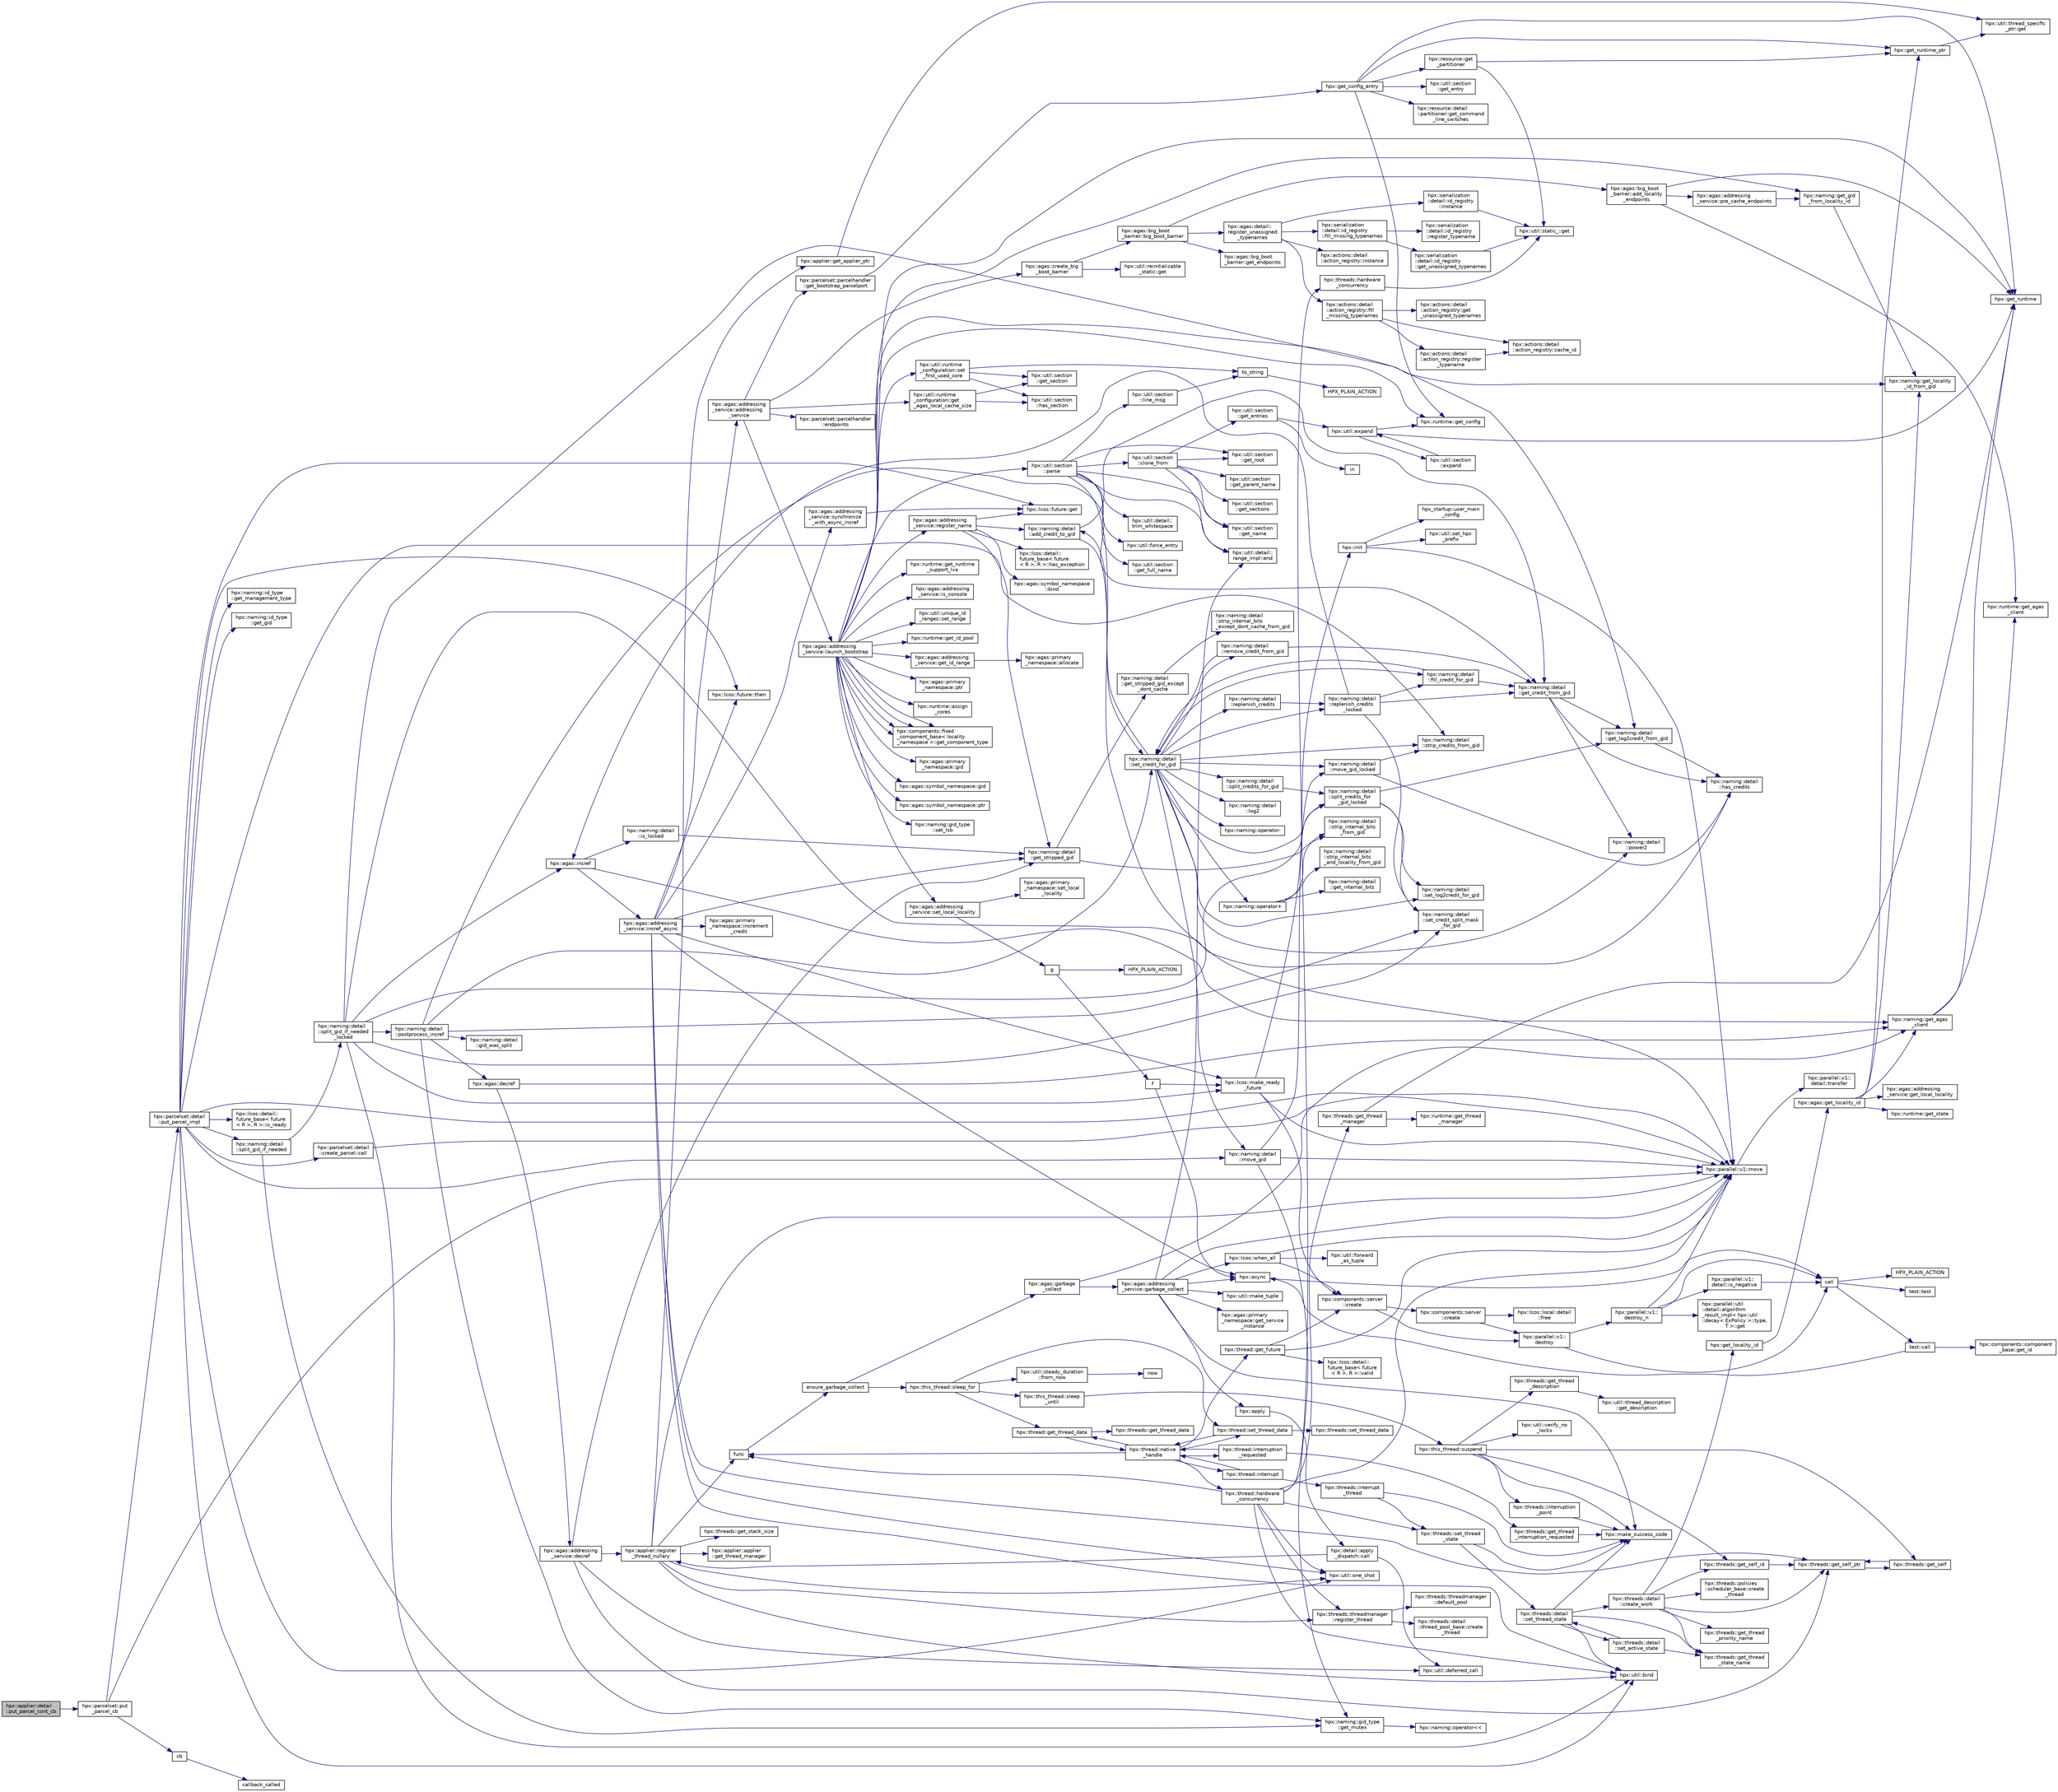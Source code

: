 digraph "hpx::applier::detail::put_parcel_cont_cb"
{
  edge [fontname="Helvetica",fontsize="10",labelfontname="Helvetica",labelfontsize="10"];
  node [fontname="Helvetica",fontsize="10",shape=record];
  rankdir="LR";
  Node1139 [label="hpx::applier::detail\l::put_parcel_cont_cb",height=0.2,width=0.4,color="black", fillcolor="grey75", style="filled", fontcolor="black"];
  Node1139 -> Node1140 [color="midnightblue",fontsize="10",style="solid",fontname="Helvetica"];
  Node1140 [label="hpx::parcelset::put\l_parcel_cb",height=0.2,width=0.4,color="black", fillcolor="white", style="filled",URL="$d4/d41/namespacehpx_1_1parcelset.html#a44a60f48094a44cbb7f52b7807dc56ff"];
  Node1140 -> Node1141 [color="midnightblue",fontsize="10",style="solid",fontname="Helvetica"];
  Node1141 [label="hpx::parcelset::detail\l::put_parcel_impl",height=0.2,width=0.4,color="black", fillcolor="white", style="filled",URL="$dc/d4e/namespacehpx_1_1parcelset_1_1detail.html#a0dfe29365976960c7f5db6388e8ce603"];
  Node1141 -> Node1142 [color="midnightblue",fontsize="10",style="solid",fontname="Helvetica"];
  Node1142 [label="hpx::naming::id_type\l::get_management_type",height=0.2,width=0.4,color="black", fillcolor="white", style="filled",URL="$db/dee/structhpx_1_1naming_1_1id__type.html#a84fabf15e9dc17e27f7e58c8a4d05cff"];
  Node1141 -> Node1143 [color="midnightblue",fontsize="10",style="solid",fontname="Helvetica"];
  Node1143 [label="hpx::naming::id_type\l::get_gid",height=0.2,width=0.4,color="black", fillcolor="white", style="filled",URL="$db/dee/structhpx_1_1naming_1_1id__type.html#a0375af42ca6b0ff79e627d91bfae571b"];
  Node1141 -> Node1144 [color="midnightblue",fontsize="10",style="solid",fontname="Helvetica"];
  Node1144 [label="hpx::naming::detail\l::strip_credits_from_gid",height=0.2,width=0.4,color="black", fillcolor="white", style="filled",URL="$d5/d18/namespacehpx_1_1naming_1_1detail.html#a422b12b60e5f7844b224dd68cf8cae8e"];
  Node1141 -> Node1145 [color="midnightblue",fontsize="10",style="solid",fontname="Helvetica"];
  Node1145 [label="hpx::parcelset::detail\l::create_parcel::call",height=0.2,width=0.4,color="black", fillcolor="white", style="filled",URL="$d1/d78/structhpx_1_1parcelset_1_1detail_1_1create__parcel.html#a62b65942f923f68ecf7217b8d48c1157"];
  Node1145 -> Node1146 [color="midnightblue",fontsize="10",style="solid",fontname="Helvetica"];
  Node1146 [label="hpx::parallel::v1::move",height=0.2,width=0.4,color="black", fillcolor="white", style="filled",URL="$db/db9/namespacehpx_1_1parallel_1_1v1.html#aa7c4ede081ce786c9d1eb1adff495cfc"];
  Node1146 -> Node1147 [color="midnightblue",fontsize="10",style="solid",fontname="Helvetica"];
  Node1147 [label="hpx::parallel::v1::\ldetail::transfer",height=0.2,width=0.4,color="black", fillcolor="white", style="filled",URL="$d2/ddd/namespacehpx_1_1parallel_1_1v1_1_1detail.html#ab1b56a05e1885ca7cc7ffa1804dd2f3c"];
  Node1141 -> Node1146 [color="midnightblue",fontsize="10",style="solid",fontname="Helvetica"];
  Node1141 -> Node1148 [color="midnightblue",fontsize="10",style="solid",fontname="Helvetica"];
  Node1148 [label="hpx::naming::detail\l::move_gid",height=0.2,width=0.4,color="black", fillcolor="white", style="filled",URL="$d5/d18/namespacehpx_1_1naming_1_1detail.html#aade6b5eb4f9361377b0a427cd8bffdca"];
  Node1148 -> Node1149 [color="midnightblue",fontsize="10",style="solid",fontname="Helvetica"];
  Node1149 [label="hpx::naming::gid_type\l::get_mutex",height=0.2,width=0.4,color="black", fillcolor="white", style="filled",URL="$d3/d67/structhpx_1_1naming_1_1gid__type.html#a25f1f7d247b4ec6e77e577400bbbc18f"];
  Node1149 -> Node1150 [color="midnightblue",fontsize="10",style="solid",fontname="Helvetica"];
  Node1150 [label="hpx::naming::operator\<\<",height=0.2,width=0.4,color="black", fillcolor="white", style="filled",URL="$d4/dc9/namespacehpx_1_1naming.html#ad9103d927583be9fcc218e045ad2a6e6"];
  Node1148 -> Node1151 [color="midnightblue",fontsize="10",style="solid",fontname="Helvetica"];
  Node1151 [label="hpx::naming::detail\l::move_gid_locked",height=0.2,width=0.4,color="black", fillcolor="white", style="filled",URL="$d5/d18/namespacehpx_1_1naming_1_1detail.html#ade50f3a7ea7970594a107017d9781f45"];
  Node1151 -> Node1152 [color="midnightblue",fontsize="10",style="solid",fontname="Helvetica"];
  Node1152 [label="hpx::naming::detail\l::has_credits",height=0.2,width=0.4,color="black", fillcolor="white", style="filled",URL="$d5/d18/namespacehpx_1_1naming_1_1detail.html#afb823cf706d95f298c25af22fe39653b"];
  Node1151 -> Node1144 [color="midnightblue",fontsize="10",style="solid",fontname="Helvetica"];
  Node1148 -> Node1146 [color="midnightblue",fontsize="10",style="solid",fontname="Helvetica"];
  Node1141 -> Node1153 [color="midnightblue",fontsize="10",style="solid",fontname="Helvetica"];
  Node1153 [label="hpx::naming::detail\l::split_gid_if_needed",height=0.2,width=0.4,color="black", fillcolor="white", style="filled",URL="$d5/d18/namespacehpx_1_1naming_1_1detail.html#a106949fcb9087fb6bdca67d048d6568f"];
  Node1153 -> Node1149 [color="midnightblue",fontsize="10",style="solid",fontname="Helvetica"];
  Node1153 -> Node1154 [color="midnightblue",fontsize="10",style="solid",fontname="Helvetica"];
  Node1154 [label="hpx::naming::detail\l::split_gid_if_needed\l_locked",height=0.2,width=0.4,color="black", fillcolor="white", style="filled",URL="$d5/d18/namespacehpx_1_1naming_1_1detail.html#a8a41d874bb719f702a76d483293d9d56"];
  Node1154 -> Node1152 [color="midnightblue",fontsize="10",style="solid",fontname="Helvetica"];
  Node1154 -> Node1155 [color="midnightblue",fontsize="10",style="solid",fontname="Helvetica"];
  Node1155 [label="hpx::naming::detail\l::get_log2credit_from_gid",height=0.2,width=0.4,color="black", fillcolor="white", style="filled",URL="$d5/d18/namespacehpx_1_1naming_1_1detail.html#a65b5a75f9576e0c15d372d20f0ed37d0"];
  Node1155 -> Node1152 [color="midnightblue",fontsize="10",style="solid",fontname="Helvetica"];
  Node1154 -> Node1156 [color="midnightblue",fontsize="10",style="solid",fontname="Helvetica"];
  Node1156 [label="hpx::naming::detail\l::set_credit_split_mask\l_for_gid",height=0.2,width=0.4,color="black", fillcolor="white", style="filled",URL="$d5/d18/namespacehpx_1_1naming_1_1detail.html#a514fb4fd603d267bd438c27ea2fb1e7d"];
  Node1154 -> Node1157 [color="midnightblue",fontsize="10",style="solid",fontname="Helvetica"];
  Node1157 [label="hpx::agas::incref",height=0.2,width=0.4,color="black", fillcolor="white", style="filled",URL="$dc/d54/namespacehpx_1_1agas.html#aad81d2ea721c1a5692e243ef07bf164f"];
  Node1157 -> Node1158 [color="midnightblue",fontsize="10",style="solid",fontname="Helvetica"];
  Node1158 [label="hpx::naming::detail\l::is_locked",height=0.2,width=0.4,color="black", fillcolor="white", style="filled",URL="$d5/d18/namespacehpx_1_1naming_1_1detail.html#a721ab5a11bd11a37b0c905ea3fe0a6d7"];
  Node1158 -> Node1159 [color="midnightblue",fontsize="10",style="solid",fontname="Helvetica"];
  Node1159 [label="hpx::naming::detail\l::get_stripped_gid",height=0.2,width=0.4,color="black", fillcolor="white", style="filled",URL="$d5/d18/namespacehpx_1_1naming_1_1detail.html#ad3a849cb7ebd5dccf9aefadccc21dd89"];
  Node1159 -> Node1160 [color="midnightblue",fontsize="10",style="solid",fontname="Helvetica"];
  Node1160 [label="hpx::naming::detail\l::strip_internal_bits\l_from_gid",height=0.2,width=0.4,color="black", fillcolor="white", style="filled",URL="$d5/d18/namespacehpx_1_1naming_1_1detail.html#a95cca4d4bc82a9da3e804b225b03dfaf"];
  Node1159 -> Node1161 [color="midnightblue",fontsize="10",style="solid",fontname="Helvetica"];
  Node1161 [label="hpx::naming::detail\l::get_stripped_gid_except\l_dont_cache",height=0.2,width=0.4,color="black", fillcolor="white", style="filled",URL="$d5/d18/namespacehpx_1_1naming_1_1detail.html#a1ab848588112d0f7fac377a15692c9cc"];
  Node1161 -> Node1162 [color="midnightblue",fontsize="10",style="solid",fontname="Helvetica"];
  Node1162 [label="hpx::naming::detail\l::strip_internal_bits\l_except_dont_cache_from_gid",height=0.2,width=0.4,color="black", fillcolor="white", style="filled",URL="$d5/d18/namespacehpx_1_1naming_1_1detail.html#aabeb51a92376c6bfb9cf31bf9ff0c4cc"];
  Node1157 -> Node1163 [color="midnightblue",fontsize="10",style="solid",fontname="Helvetica"];
  Node1163 [label="hpx::naming::get_agas\l_client",height=0.2,width=0.4,color="black", fillcolor="white", style="filled",URL="$d4/dc9/namespacehpx_1_1naming.html#a0408fffd5d34b620712a801b0ae3b032"];
  Node1163 -> Node1164 [color="midnightblue",fontsize="10",style="solid",fontname="Helvetica"];
  Node1164 [label="hpx::get_runtime",height=0.2,width=0.4,color="black", fillcolor="white", style="filled",URL="$d8/d83/namespacehpx.html#aef902cc6c7dd3b9fbadf34d1e850a070"];
  Node1163 -> Node1165 [color="midnightblue",fontsize="10",style="solid",fontname="Helvetica"];
  Node1165 [label="hpx::runtime::get_agas\l_client",height=0.2,width=0.4,color="black", fillcolor="white", style="filled",URL="$d0/d7b/classhpx_1_1runtime.html#aeb5dddd30d6b9861669af8ad44d1a96a"];
  Node1157 -> Node1166 [color="midnightblue",fontsize="10",style="solid",fontname="Helvetica"];
  Node1166 [label="hpx::agas::addressing\l_service::incref_async",height=0.2,width=0.4,color="black", fillcolor="white", style="filled",URL="$db/d58/structhpx_1_1agas_1_1addressing__service.html#adae9df2634cf648f129f203c3678c1c1",tooltip="Increment the global reference count for the given id. "];
  Node1166 -> Node1159 [color="midnightblue",fontsize="10",style="solid",fontname="Helvetica"];
  Node1166 -> Node1167 [color="midnightblue",fontsize="10",style="solid",fontname="Helvetica"];
  Node1167 [label="hpx::threads::get_self_ptr",height=0.2,width=0.4,color="black", fillcolor="white", style="filled",URL="$d7/d28/namespacehpx_1_1threads.html#a22877ae347ad884cde3a51397dad6c53"];
  Node1167 -> Node1168 [color="midnightblue",fontsize="10",style="solid",fontname="Helvetica"];
  Node1168 [label="hpx::threads::get_self",height=0.2,width=0.4,color="black", fillcolor="white", style="filled",URL="$d7/d28/namespacehpx_1_1threads.html#a07daf4d6d29233f20d66d41ab7b5b8e8"];
  Node1168 -> Node1167 [color="midnightblue",fontsize="10",style="solid",fontname="Helvetica"];
  Node1166 -> Node1169 [color="midnightblue",fontsize="10",style="solid",fontname="Helvetica"];
  Node1169 [label="hpx::agas::addressing\l_service::addressing\l_service",height=0.2,width=0.4,color="black", fillcolor="white", style="filled",URL="$db/d58/structhpx_1_1agas_1_1addressing__service.html#a4cd885b12c530009f44f7372c197d54f"];
  Node1169 -> Node1170 [color="midnightblue",fontsize="10",style="solid",fontname="Helvetica"];
  Node1170 [label="hpx::util::runtime\l_configuration::get\l_agas_local_cache_size",height=0.2,width=0.4,color="black", fillcolor="white", style="filled",URL="$d8/d70/classhpx_1_1util_1_1runtime__configuration.html#a5fc409d10bc5e063fde7992fb2d8eefe"];
  Node1170 -> Node1171 [color="midnightblue",fontsize="10",style="solid",fontname="Helvetica"];
  Node1171 [label="hpx::util::section\l::has_section",height=0.2,width=0.4,color="black", fillcolor="white", style="filled",URL="$dd/de4/classhpx_1_1util_1_1section.html#a2ef0091925e5c2e3fda235bff644cdb4"];
  Node1170 -> Node1172 [color="midnightblue",fontsize="10",style="solid",fontname="Helvetica"];
  Node1172 [label="hpx::util::section\l::get_section",height=0.2,width=0.4,color="black", fillcolor="white", style="filled",URL="$dd/de4/classhpx_1_1util_1_1section.html#a3506cc01fb5453b2176f4747352c5517"];
  Node1169 -> Node1173 [color="midnightblue",fontsize="10",style="solid",fontname="Helvetica"];
  Node1173 [label="hpx::parcelset::parcelhandler\l::get_bootstrap_parcelport",height=0.2,width=0.4,color="black", fillcolor="white", style="filled",URL="$d4/d2f/classhpx_1_1parcelset_1_1parcelhandler.html#aac412291f000080f2496f288b97b7859"];
  Node1173 -> Node1174 [color="midnightblue",fontsize="10",style="solid",fontname="Helvetica"];
  Node1174 [label="hpx::get_config_entry",height=0.2,width=0.4,color="black", fillcolor="white", style="filled",URL="$d8/d83/namespacehpx.html#a097240e6744bc8905f708932da401835",tooltip="Retrieve the string value of a configuration entry given by key. "];
  Node1174 -> Node1175 [color="midnightblue",fontsize="10",style="solid",fontname="Helvetica"];
  Node1175 [label="hpx::get_runtime_ptr",height=0.2,width=0.4,color="black", fillcolor="white", style="filled",URL="$d8/d83/namespacehpx.html#af29daf2bb3e01b4d6495a1742b6cce64"];
  Node1175 -> Node1176 [color="midnightblue",fontsize="10",style="solid",fontname="Helvetica"];
  Node1176 [label="hpx::util::thread_specific\l_ptr::get",height=0.2,width=0.4,color="black", fillcolor="white", style="filled",URL="$d4/d4c/structhpx_1_1util_1_1thread__specific__ptr.html#a3b27d8520710478aa41d1f74206bdba9"];
  Node1174 -> Node1164 [color="midnightblue",fontsize="10",style="solid",fontname="Helvetica"];
  Node1174 -> Node1177 [color="midnightblue",fontsize="10",style="solid",fontname="Helvetica"];
  Node1177 [label="hpx::runtime::get_config",height=0.2,width=0.4,color="black", fillcolor="white", style="filled",URL="$d0/d7b/classhpx_1_1runtime.html#a0bfe0241e54b1fe1dd4ec181d944de43",tooltip="access configuration information "];
  Node1174 -> Node1178 [color="midnightblue",fontsize="10",style="solid",fontname="Helvetica"];
  Node1178 [label="hpx::util::section\l::get_entry",height=0.2,width=0.4,color="black", fillcolor="white", style="filled",URL="$dd/de4/classhpx_1_1util_1_1section.html#a02ac2ca2a4490347405dec03df46af88"];
  Node1174 -> Node1179 [color="midnightblue",fontsize="10",style="solid",fontname="Helvetica"];
  Node1179 [label="hpx::resource::get\l_partitioner",height=0.2,width=0.4,color="black", fillcolor="white", style="filled",URL="$dd/da5/namespacehpx_1_1resource.html#af91354c369d9a22a00581d6b6da7d0ee"];
  Node1179 -> Node1180 [color="midnightblue",fontsize="10",style="solid",fontname="Helvetica"];
  Node1180 [label="hpx::util::static_::get",height=0.2,width=0.4,color="black", fillcolor="white", style="filled",URL="$d3/dbb/structhpx_1_1util_1_1static__.html#a2967c633948a3bf17a3b5405ef5a8318"];
  Node1179 -> Node1175 [color="midnightblue",fontsize="10",style="solid",fontname="Helvetica"];
  Node1174 -> Node1181 [color="midnightblue",fontsize="10",style="solid",fontname="Helvetica"];
  Node1181 [label="hpx::resource::detail\l::partitioner::get_command\l_line_switches",height=0.2,width=0.4,color="black", fillcolor="white", style="filled",URL="$d0/dab/classhpx_1_1resource_1_1detail_1_1partitioner.html#a16fe01dd59b2c89bd556788b5713522e"];
  Node1169 -> Node1182 [color="midnightblue",fontsize="10",style="solid",fontname="Helvetica"];
  Node1182 [label="hpx::agas::create_big\l_boot_barrier",height=0.2,width=0.4,color="black", fillcolor="white", style="filled",URL="$dc/d54/namespacehpx_1_1agas.html#a272f64deb448ea9613501a5b3458a57f"];
  Node1182 -> Node1183 [color="midnightblue",fontsize="10",style="solid",fontname="Helvetica"];
  Node1183 [label="hpx::util::reinitializable\l_static::get",height=0.2,width=0.4,color="black", fillcolor="white", style="filled",URL="$d2/db7/structhpx_1_1util_1_1reinitializable__static.html#a2c616d22a193ed9d3b0b58d4203b3809"];
  Node1182 -> Node1184 [color="midnightblue",fontsize="10",style="solid",fontname="Helvetica"];
  Node1184 [label="hpx::agas::big_boot\l_barrier::big_boot_barrier",height=0.2,width=0.4,color="black", fillcolor="white", style="filled",URL="$d8/db6/structhpx_1_1agas_1_1big__boot__barrier.html#ab00f39b77e1ae054dddeab796ac49a07"];
  Node1184 -> Node1185 [color="midnightblue",fontsize="10",style="solid",fontname="Helvetica"];
  Node1185 [label="hpx::agas::detail::\lregister_unassigned\l_typenames",height=0.2,width=0.4,color="black", fillcolor="white", style="filled",URL="$dd/dd0/namespacehpx_1_1agas_1_1detail.html#a69a4d9fbe321b26f2eeeacaae98c05bb"];
  Node1185 -> Node1186 [color="midnightblue",fontsize="10",style="solid",fontname="Helvetica"];
  Node1186 [label="hpx::serialization\l::detail::id_registry\l::instance",height=0.2,width=0.4,color="black", fillcolor="white", style="filled",URL="$dc/d9a/classhpx_1_1serialization_1_1detail_1_1id__registry.html#ab5118609f28337b2a71e7ac63399a2dc"];
  Node1186 -> Node1180 [color="midnightblue",fontsize="10",style="solid",fontname="Helvetica"];
  Node1185 -> Node1187 [color="midnightblue",fontsize="10",style="solid",fontname="Helvetica"];
  Node1187 [label="hpx::serialization\l::detail::id_registry\l::fill_missing_typenames",height=0.2,width=0.4,color="black", fillcolor="white", style="filled",URL="$dc/d9a/classhpx_1_1serialization_1_1detail_1_1id__registry.html#a80cd98a900de5a5347cf51ab710ed1be"];
  Node1187 -> Node1188 [color="midnightblue",fontsize="10",style="solid",fontname="Helvetica"];
  Node1188 [label="hpx::serialization\l::detail::id_registry\l::get_unassigned_typenames",height=0.2,width=0.4,color="black", fillcolor="white", style="filled",URL="$dc/d9a/classhpx_1_1serialization_1_1detail_1_1id__registry.html#a667f38001517e0031e3421b1f6719baf"];
  Node1188 -> Node1180 [color="midnightblue",fontsize="10",style="solid",fontname="Helvetica"];
  Node1187 -> Node1189 [color="midnightblue",fontsize="10",style="solid",fontname="Helvetica"];
  Node1189 [label="hpx::serialization\l::detail::id_registry\l::register_typename",height=0.2,width=0.4,color="black", fillcolor="white", style="filled",URL="$dc/d9a/classhpx_1_1serialization_1_1detail_1_1id__registry.html#a3ecf46288bd104ca800605842a269fd6"];
  Node1185 -> Node1190 [color="midnightblue",fontsize="10",style="solid",fontname="Helvetica"];
  Node1190 [label="hpx::actions::detail\l::action_registry::instance",height=0.2,width=0.4,color="black", fillcolor="white", style="filled",URL="$d6/d07/structhpx_1_1actions_1_1detail_1_1action__registry.html#a4d8a8074f8a91fdc5a62e8067ef6472c"];
  Node1185 -> Node1191 [color="midnightblue",fontsize="10",style="solid",fontname="Helvetica"];
  Node1191 [label="hpx::actions::detail\l::action_registry::fill\l_missing_typenames",height=0.2,width=0.4,color="black", fillcolor="white", style="filled",URL="$d6/d07/structhpx_1_1actions_1_1detail_1_1action__registry.html#ad0b2659af6636d76d4b39d64eac81e3c"];
  Node1191 -> Node1192 [color="midnightblue",fontsize="10",style="solid",fontname="Helvetica"];
  Node1192 [label="hpx::actions::detail\l::action_registry::get\l_unassigned_typenames",height=0.2,width=0.4,color="black", fillcolor="white", style="filled",URL="$d6/d07/structhpx_1_1actions_1_1detail_1_1action__registry.html#a5216619c74ba5ee2d7a82626fe3f42cd"];
  Node1191 -> Node1193 [color="midnightblue",fontsize="10",style="solid",fontname="Helvetica"];
  Node1193 [label="hpx::actions::detail\l::action_registry::register\l_typename",height=0.2,width=0.4,color="black", fillcolor="white", style="filled",URL="$d6/d07/structhpx_1_1actions_1_1detail_1_1action__registry.html#a7352d14b8ad4d97a880c8ff247f0e04a"];
  Node1193 -> Node1194 [color="midnightblue",fontsize="10",style="solid",fontname="Helvetica"];
  Node1194 [label="hpx::actions::detail\l::action_registry::cache_id",height=0.2,width=0.4,color="black", fillcolor="white", style="filled",URL="$d6/d07/structhpx_1_1actions_1_1detail_1_1action__registry.html#a241539d91aa05a0cb41e6949b4f7ffb6"];
  Node1191 -> Node1194 [color="midnightblue",fontsize="10",style="solid",fontname="Helvetica"];
  Node1184 -> Node1195 [color="midnightblue",fontsize="10",style="solid",fontname="Helvetica"];
  Node1195 [label="hpx::agas::big_boot\l_barrier::add_locality\l_endpoints",height=0.2,width=0.4,color="black", fillcolor="white", style="filled",URL="$d8/db6/structhpx_1_1agas_1_1big__boot__barrier.html#aedb4d5066f5ee188b4b2e7476bde8f35"];
  Node1195 -> Node1164 [color="midnightblue",fontsize="10",style="solid",fontname="Helvetica"];
  Node1195 -> Node1165 [color="midnightblue",fontsize="10",style="solid",fontname="Helvetica"];
  Node1195 -> Node1196 [color="midnightblue",fontsize="10",style="solid",fontname="Helvetica"];
  Node1196 [label="hpx::agas::addressing\l_service::pre_cache_endpoints",height=0.2,width=0.4,color="black", fillcolor="white", style="filled",URL="$db/d58/structhpx_1_1agas_1_1addressing__service.html#a9384e7f70c49705ea11e55718c144ee4"];
  Node1196 -> Node1197 [color="midnightblue",fontsize="10",style="solid",fontname="Helvetica"];
  Node1197 [label="hpx::naming::get_gid\l_from_locality_id",height=0.2,width=0.4,color="black", fillcolor="white", style="filled",URL="$d4/dc9/namespacehpx_1_1naming.html#ae50a3ecdb5854b6a25a556ebc9830541"];
  Node1197 -> Node1198 [color="midnightblue",fontsize="10",style="solid",fontname="Helvetica"];
  Node1198 [label="hpx::naming::get_locality\l_id_from_gid",height=0.2,width=0.4,color="black", fillcolor="white", style="filled",URL="$d4/dc9/namespacehpx_1_1naming.html#a7fd43037784560bd04fda9b49e33529f"];
  Node1184 -> Node1199 [color="midnightblue",fontsize="10",style="solid",fontname="Helvetica"];
  Node1199 [label="hpx::agas::big_boot\l_barrier::get_endpoints",height=0.2,width=0.4,color="black", fillcolor="white", style="filled",URL="$d8/db6/structhpx_1_1agas_1_1big__boot__barrier.html#a019606b912a47e77062cd7de28adb428"];
  Node1169 -> Node1200 [color="midnightblue",fontsize="10",style="solid",fontname="Helvetica"];
  Node1200 [label="hpx::parcelset::parcelhandler\l::endpoints",height=0.2,width=0.4,color="black", fillcolor="white", style="filled",URL="$d4/d2f/classhpx_1_1parcelset_1_1parcelhandler.html#a7a79973ee047c9a655e7517b89d78558",tooltip="return the endpoints associated with this parcelhandler "];
  Node1169 -> Node1201 [color="midnightblue",fontsize="10",style="solid",fontname="Helvetica"];
  Node1201 [label="hpx::agas::addressing\l_service::launch_bootstrap",height=0.2,width=0.4,color="black", fillcolor="white", style="filled",URL="$db/d58/structhpx_1_1agas_1_1addressing__service.html#a664380be3597d3ca31677b2ae5800e76"];
  Node1201 -> Node1202 [color="midnightblue",fontsize="10",style="solid",fontname="Helvetica"];
  Node1202 [label="hpx::agas::primary\l_namespace::ptr",height=0.2,width=0.4,color="black", fillcolor="white", style="filled",URL="$d1/d43/structhpx_1_1agas_1_1primary__namespace.html#a977601f2c79f10b3aef3db56fb3aad0d"];
  Node1201 -> Node1164 [color="midnightblue",fontsize="10",style="solid",fontname="Helvetica"];
  Node1201 -> Node1197 [color="midnightblue",fontsize="10",style="solid",fontname="Helvetica"];
  Node1201 -> Node1203 [color="midnightblue",fontsize="10",style="solid",fontname="Helvetica"];
  Node1203 [label="hpx::agas::addressing\l_service::set_local_locality",height=0.2,width=0.4,color="black", fillcolor="white", style="filled",URL="$db/d58/structhpx_1_1agas_1_1addressing__service.html#a262a9982f31caacd5c605b643f2cc081"];
  Node1203 -> Node1204 [color="midnightblue",fontsize="10",style="solid",fontname="Helvetica"];
  Node1204 [label="g",height=0.2,width=0.4,color="black", fillcolor="white", style="filled",URL="$da/d17/cxx11__noexcept_8cpp.html#a96f5ebe659f57f5faa7343c54f8ea39a"];
  Node1204 -> Node1205 [color="midnightblue",fontsize="10",style="solid",fontname="Helvetica"];
  Node1205 [label="f",height=0.2,width=0.4,color="black", fillcolor="white", style="filled",URL="$d4/d13/async__unwrap__1037_8cpp.html#a02a6b0b4f77af9f69a841dc8262b0cd0"];
  Node1205 -> Node1206 [color="midnightblue",fontsize="10",style="solid",fontname="Helvetica"];
  Node1206 [label="hpx::async",height=0.2,width=0.4,color="black", fillcolor="white", style="filled",URL="$d8/d83/namespacehpx.html#acb7d8e37b73b823956ce144f9a57eaa4"];
  Node1206 -> Node1207 [color="midnightblue",fontsize="10",style="solid",fontname="Helvetica"];
  Node1207 [label="call",height=0.2,width=0.4,color="black", fillcolor="white", style="filled",URL="$d2/d67/promise__1620_8cpp.html#a58357f0b82bc761e1d0b9091ed563a70"];
  Node1207 -> Node1208 [color="midnightblue",fontsize="10",style="solid",fontname="Helvetica"];
  Node1208 [label="test::test",height=0.2,width=0.4,color="black", fillcolor="white", style="filled",URL="$d8/d89/structtest.html#ab42d5ece712d716b04cb3f686f297a26"];
  Node1207 -> Node1209 [color="midnightblue",fontsize="10",style="solid",fontname="Helvetica"];
  Node1209 [label="HPX_PLAIN_ACTION",height=0.2,width=0.4,color="black", fillcolor="white", style="filled",URL="$d2/d67/promise__1620_8cpp.html#ab96aab827a4b1fcaf66cfe0ba83fef23"];
  Node1207 -> Node1210 [color="midnightblue",fontsize="10",style="solid",fontname="Helvetica"];
  Node1210 [label="test::call",height=0.2,width=0.4,color="black", fillcolor="white", style="filled",URL="$d8/d89/structtest.html#aeb29e7ed6518b9426ccf1344c52620ae"];
  Node1210 -> Node1206 [color="midnightblue",fontsize="10",style="solid",fontname="Helvetica"];
  Node1210 -> Node1211 [color="midnightblue",fontsize="10",style="solid",fontname="Helvetica"];
  Node1211 [label="hpx::components::component\l_base::get_id",height=0.2,width=0.4,color="black", fillcolor="white", style="filled",URL="$d2/de6/classhpx_1_1components_1_1component__base.html#a4c8fd93514039bdf01c48d66d82b19cd"];
  Node1205 -> Node1212 [color="midnightblue",fontsize="10",style="solid",fontname="Helvetica"];
  Node1212 [label="hpx::lcos::make_ready\l_future",height=0.2,width=0.4,color="black", fillcolor="white", style="filled",URL="$d2/dc9/namespacehpx_1_1lcos.html#a42997564ddfde91d475b8a2cea8f53e4"];
  Node1212 -> Node1213 [color="midnightblue",fontsize="10",style="solid",fontname="Helvetica"];
  Node1213 [label="hpx::init",height=0.2,width=0.4,color="black", fillcolor="white", style="filled",URL="$d8/d83/namespacehpx.html#a3c694ea960b47c56b33351ba16e3d76b",tooltip="Main entry point for launching the HPX runtime system. "];
  Node1213 -> Node1214 [color="midnightblue",fontsize="10",style="solid",fontname="Helvetica"];
  Node1214 [label="hpx::util::set_hpx\l_prefix",height=0.2,width=0.4,color="black", fillcolor="white", style="filled",URL="$df/dad/namespacehpx_1_1util.html#ae40a23c1ba0a48d9304dcf717a95793e"];
  Node1213 -> Node1215 [color="midnightblue",fontsize="10",style="solid",fontname="Helvetica"];
  Node1215 [label="hpx_startup::user_main\l_config",height=0.2,width=0.4,color="black", fillcolor="white", style="filled",URL="$d3/dd2/namespacehpx__startup.html#aaac571d88bd3912a4225a23eb3261637"];
  Node1213 -> Node1146 [color="midnightblue",fontsize="10",style="solid",fontname="Helvetica"];
  Node1212 -> Node1216 [color="midnightblue",fontsize="10",style="solid",fontname="Helvetica"];
  Node1216 [label="hpx::components::server\l::create",height=0.2,width=0.4,color="black", fillcolor="white", style="filled",URL="$d2/da2/namespacehpx_1_1components_1_1server.html#ac776c89f3d68ceb910e8cee9fa937ab4",tooltip="Create arrays of components using their default constructor. "];
  Node1216 -> Node1217 [color="midnightblue",fontsize="10",style="solid",fontname="Helvetica"];
  Node1217 [label="hpx::components::server\l::create",height=0.2,width=0.4,color="black", fillcolor="white", style="filled",URL="$d2/da2/namespacehpx_1_1components_1_1server.html#a77d26de181c97b444565e230577981bd"];
  Node1217 -> Node1218 [color="midnightblue",fontsize="10",style="solid",fontname="Helvetica"];
  Node1218 [label="hpx::lcos::local::detail\l::free",height=0.2,width=0.4,color="black", fillcolor="white", style="filled",URL="$d4/dcb/namespacehpx_1_1lcos_1_1local_1_1detail.html#a55a940f019734e9bb045dc123cd80e48"];
  Node1217 -> Node1219 [color="midnightblue",fontsize="10",style="solid",fontname="Helvetica"];
  Node1219 [label="hpx::parallel::v1::\ldestroy",height=0.2,width=0.4,color="black", fillcolor="white", style="filled",URL="$db/db9/namespacehpx_1_1parallel_1_1v1.html#acf303558375048e8a7cc9a2c2e09477f"];
  Node1219 -> Node1207 [color="midnightblue",fontsize="10",style="solid",fontname="Helvetica"];
  Node1219 -> Node1220 [color="midnightblue",fontsize="10",style="solid",fontname="Helvetica"];
  Node1220 [label="hpx::parallel::v1::\ldestroy_n",height=0.2,width=0.4,color="black", fillcolor="white", style="filled",URL="$db/db9/namespacehpx_1_1parallel_1_1v1.html#a71d0691132a300690163f5636bcd5bd3"];
  Node1220 -> Node1221 [color="midnightblue",fontsize="10",style="solid",fontname="Helvetica"];
  Node1221 [label="hpx::parallel::v1::\ldetail::is_negative",height=0.2,width=0.4,color="black", fillcolor="white", style="filled",URL="$d2/ddd/namespacehpx_1_1parallel_1_1v1_1_1detail.html#adf2e40fc4b20ad0fd442ee3118a4d527"];
  Node1221 -> Node1207 [color="midnightblue",fontsize="10",style="solid",fontname="Helvetica"];
  Node1220 -> Node1222 [color="midnightblue",fontsize="10",style="solid",fontname="Helvetica"];
  Node1222 [label="hpx::parallel::util\l::detail::algorithm\l_result_impl\< hpx::util\l::decay\< ExPolicy \>::type,\l T \>::get",height=0.2,width=0.4,color="black", fillcolor="white", style="filled",URL="$d2/d42/structhpx_1_1parallel_1_1util_1_1detail_1_1algorithm__result__impl.html#ab5b051e8ec74eff5e0e62fd63f5d377e"];
  Node1220 -> Node1146 [color="midnightblue",fontsize="10",style="solid",fontname="Helvetica"];
  Node1220 -> Node1207 [color="midnightblue",fontsize="10",style="solid",fontname="Helvetica"];
  Node1216 -> Node1219 [color="midnightblue",fontsize="10",style="solid",fontname="Helvetica"];
  Node1212 -> Node1146 [color="midnightblue",fontsize="10",style="solid",fontname="Helvetica"];
  Node1204 -> Node1223 [color="midnightblue",fontsize="10",style="solid",fontname="Helvetica"];
  Node1223 [label="HPX_PLAIN_ACTION",height=0.2,width=0.4,color="black", fillcolor="white", style="filled",URL="$d4/d13/async__unwrap__1037_8cpp.html#ab5991a65409f0229f564e4935bd7b979"];
  Node1203 -> Node1224 [color="midnightblue",fontsize="10",style="solid",fontname="Helvetica"];
  Node1224 [label="hpx::agas::primary\l_namespace::set_local\l_locality",height=0.2,width=0.4,color="black", fillcolor="white", style="filled",URL="$d1/d43/structhpx_1_1agas_1_1primary__namespace.html#aef9509edfa957ff39e62a2963e7307a9"];
  Node1201 -> Node1225 [color="midnightblue",fontsize="10",style="solid",fontname="Helvetica"];
  Node1225 [label="hpx::runtime::assign\l_cores",height=0.2,width=0.4,color="black", fillcolor="white", style="filled",URL="$d0/d7b/classhpx_1_1runtime.html#ad18888b79a4c00c211acb866abf8c750"];
  Node1201 -> Node1177 [color="midnightblue",fontsize="10",style="solid",fontname="Helvetica"];
  Node1201 -> Node1226 [color="midnightblue",fontsize="10",style="solid",fontname="Helvetica"];
  Node1226 [label="hpx::util::runtime\l_configuration::set\l_first_used_core",height=0.2,width=0.4,color="black", fillcolor="white", style="filled",URL="$d8/d70/classhpx_1_1util_1_1runtime__configuration.html#af1c585ee36a9c0503a013faaa08ad398"];
  Node1226 -> Node1171 [color="midnightblue",fontsize="10",style="solid",fontname="Helvetica"];
  Node1226 -> Node1172 [color="midnightblue",fontsize="10",style="solid",fontname="Helvetica"];
  Node1226 -> Node1227 [color="midnightblue",fontsize="10",style="solid",fontname="Helvetica"];
  Node1227 [label="to_string",height=0.2,width=0.4,color="black", fillcolor="white", style="filled",URL="$d4/d2c/make__continuation__1615_8cpp.html#acbdae3e81403e1ffc527c18dc1cd51dd"];
  Node1227 -> Node1228 [color="midnightblue",fontsize="10",style="solid",fontname="Helvetica"];
  Node1228 [label="HPX_PLAIN_ACTION",height=0.2,width=0.4,color="black", fillcolor="white", style="filled",URL="$d4/d2c/make__continuation__1615_8cpp.html#a8b2f8a7c58b490fcb1260f36bac46541"];
  Node1201 -> Node1229 [color="midnightblue",fontsize="10",style="solid",fontname="Helvetica"];
  Node1229 [label="hpx::components::fixed\l_component_base\< locality\l_namespace \>::get_component_type",height=0.2,width=0.4,color="black", fillcolor="white", style="filled",URL="$df/dfd/classhpx_1_1components_1_1fixed__component__base.html#aa87dbc5aad4f2ee3f9b8f62c6981a8c2"];
  Node1201 -> Node1230 [color="midnightblue",fontsize="10",style="solid",fontname="Helvetica"];
  Node1230 [label="hpx::agas::primary\l_namespace::gid",height=0.2,width=0.4,color="black", fillcolor="white", style="filled",URL="$d1/d43/structhpx_1_1agas_1_1primary__namespace.html#ab38b0457e706d37af52f1535877a5bfd"];
  Node1201 -> Node1229 [color="midnightblue",fontsize="10",style="solid",fontname="Helvetica"];
  Node1201 -> Node1229 [color="midnightblue",fontsize="10",style="solid",fontname="Helvetica"];
  Node1201 -> Node1231 [color="midnightblue",fontsize="10",style="solid",fontname="Helvetica"];
  Node1231 [label="hpx::agas::symbol_namespace::gid",height=0.2,width=0.4,color="black", fillcolor="white", style="filled",URL="$dd/d5e/structhpx_1_1agas_1_1symbol__namespace.html#a4b63b0ff1b7963554cbf5b8073529d53"];
  Node1201 -> Node1229 [color="midnightblue",fontsize="10",style="solid",fontname="Helvetica"];
  Node1201 -> Node1232 [color="midnightblue",fontsize="10",style="solid",fontname="Helvetica"];
  Node1232 [label="hpx::agas::symbol_namespace::ptr",height=0.2,width=0.4,color="black", fillcolor="white", style="filled",URL="$dd/d5e/structhpx_1_1agas_1_1symbol__namespace.html#a67e372d006c4c3a2a3d09640c51ccff4"];
  Node1201 -> Node1233 [color="midnightblue",fontsize="10",style="solid",fontname="Helvetica"];
  Node1233 [label="hpx::util::section\l::parse",height=0.2,width=0.4,color="black", fillcolor="white", style="filled",URL="$dd/de4/classhpx_1_1util_1_1section.html#ace8045f12ef654c88b68a2dfb0788cbd"];
  Node1233 -> Node1234 [color="midnightblue",fontsize="10",style="solid",fontname="Helvetica"];
  Node1234 [label="hpx::util::detail::\lrange_impl::end",height=0.2,width=0.4,color="black", fillcolor="white", style="filled",URL="$d4/d4a/namespacehpx_1_1util_1_1detail_1_1range__impl.html#afb2ea48b0902f52ee4d8b764807b4316"];
  Node1233 -> Node1235 [color="midnightblue",fontsize="10",style="solid",fontname="Helvetica"];
  Node1235 [label="hpx::util::detail::\ltrim_whitespace",height=0.2,width=0.4,color="black", fillcolor="white", style="filled",URL="$d2/d8e/namespacehpx_1_1util_1_1detail.html#a349c290c57fa761e4e914aafa0023bef"];
  Node1233 -> Node1236 [color="midnightblue",fontsize="10",style="solid",fontname="Helvetica"];
  Node1236 [label="hpx::util::section\l::line_msg",height=0.2,width=0.4,color="black", fillcolor="white", style="filled",URL="$dd/de4/classhpx_1_1util_1_1section.html#afcaf894b8e854536369e648038878185"];
  Node1236 -> Node1227 [color="midnightblue",fontsize="10",style="solid",fontname="Helvetica"];
  Node1233 -> Node1237 [color="midnightblue",fontsize="10",style="solid",fontname="Helvetica"];
  Node1237 [label="hpx::util::force_entry",height=0.2,width=0.4,color="black", fillcolor="white", style="filled",URL="$df/dad/namespacehpx_1_1util.html#a36f05768f2fe4d204964258716634913"];
  Node1233 -> Node1238 [color="midnightblue",fontsize="10",style="solid",fontname="Helvetica"];
  Node1238 [label="hpx::util::section\l::get_full_name",height=0.2,width=0.4,color="black", fillcolor="white", style="filled",URL="$dd/de4/classhpx_1_1util_1_1section.html#a23dfffaedaa34d9c8273410af900cbff"];
  Node1233 -> Node1239 [color="midnightblue",fontsize="10",style="solid",fontname="Helvetica"];
  Node1239 [label="hpx::util::section\l::clone_from",height=0.2,width=0.4,color="black", fillcolor="white", style="filled",URL="$dd/de4/classhpx_1_1util_1_1section.html#ac563c9cfea4ab359e599357ab775e835"];
  Node1239 -> Node1240 [color="midnightblue",fontsize="10",style="solid",fontname="Helvetica"];
  Node1240 [label="hpx::util::section\l::get_parent_name",height=0.2,width=0.4,color="black", fillcolor="white", style="filled",URL="$dd/de4/classhpx_1_1util_1_1section.html#ad103bdfb0f1d7b70a9d7a93948adc30b"];
  Node1239 -> Node1241 [color="midnightblue",fontsize="10",style="solid",fontname="Helvetica"];
  Node1241 [label="hpx::util::section\l::get_name",height=0.2,width=0.4,color="black", fillcolor="white", style="filled",URL="$dd/de4/classhpx_1_1util_1_1section.html#afbd1ab5fee15d3956ef7fba8f1966e02"];
  Node1239 -> Node1242 [color="midnightblue",fontsize="10",style="solid",fontname="Helvetica"];
  Node1242 [label="hpx::util::section\l::get_entries",height=0.2,width=0.4,color="black", fillcolor="white", style="filled",URL="$dd/de4/classhpx_1_1util_1_1section.html#a2947f576b972863e45bbcf97a14c720e"];
  Node1242 -> Node1243 [color="midnightblue",fontsize="10",style="solid",fontname="Helvetica"];
  Node1243 [label="hpx::util::expand",height=0.2,width=0.4,color="black", fillcolor="white", style="filled",URL="$df/dad/namespacehpx_1_1util.html#ac476e97ca5c1dec44106cb68a534ea22"];
  Node1243 -> Node1164 [color="midnightblue",fontsize="10",style="solid",fontname="Helvetica"];
  Node1243 -> Node1177 [color="midnightblue",fontsize="10",style="solid",fontname="Helvetica"];
  Node1243 -> Node1244 [color="midnightblue",fontsize="10",style="solid",fontname="Helvetica"];
  Node1244 [label="hpx::util::section\l::expand",height=0.2,width=0.4,color="black", fillcolor="white", style="filled",URL="$dd/de4/classhpx_1_1util_1_1section.html#aeee54430eca7e62d11765c45d1c58420"];
  Node1244 -> Node1243 [color="midnightblue",fontsize="10",style="solid",fontname="Helvetica"];
  Node1242 -> Node1245 [color="midnightblue",fontsize="10",style="solid",fontname="Helvetica"];
  Node1245 [label="in",height=0.2,width=0.4,color="black", fillcolor="white", style="filled",URL="$d5/dd8/any__serialization_8cpp.html#a050ffb438bad49c53a9fffc8fff5bff9"];
  Node1239 -> Node1234 [color="midnightblue",fontsize="10",style="solid",fontname="Helvetica"];
  Node1239 -> Node1246 [color="midnightblue",fontsize="10",style="solid",fontname="Helvetica"];
  Node1246 [label="hpx::util::section\l::get_sections",height=0.2,width=0.4,color="black", fillcolor="white", style="filled",URL="$dd/de4/classhpx_1_1util_1_1section.html#a6b2173349a087e0677d76ac09eb548f8"];
  Node1239 -> Node1247 [color="midnightblue",fontsize="10",style="solid",fontname="Helvetica"];
  Node1247 [label="hpx::util::section\l::get_root",height=0.2,width=0.4,color="black", fillcolor="white", style="filled",URL="$dd/de4/classhpx_1_1util_1_1section.html#a099b4f01861585dea488caf08fe4069b"];
  Node1233 -> Node1247 [color="midnightblue",fontsize="10",style="solid",fontname="Helvetica"];
  Node1233 -> Node1241 [color="midnightblue",fontsize="10",style="solid",fontname="Helvetica"];
  Node1233 -> Node1146 [color="midnightblue",fontsize="10",style="solid",fontname="Helvetica"];
  Node1201 -> Node1198 [color="midnightblue",fontsize="10",style="solid",fontname="Helvetica"];
  Node1201 -> Node1248 [color="midnightblue",fontsize="10",style="solid",fontname="Helvetica"];
  Node1248 [label="hpx::naming::gid_type\l::set_lsb",height=0.2,width=0.4,color="black", fillcolor="white", style="filled",URL="$d3/d67/structhpx_1_1naming_1_1gid__type.html#aa0e0758f7852bace6a58c84eacae4ddc"];
  Node1201 -> Node1249 [color="midnightblue",fontsize="10",style="solid",fontname="Helvetica"];
  Node1249 [label="hpx::runtime::get_runtime\l_support_lva",height=0.2,width=0.4,color="black", fillcolor="white", style="filled",URL="$d0/d7b/classhpx_1_1runtime.html#aa284ae9894186555459b37cef96ab1f2"];
  Node1201 -> Node1250 [color="midnightblue",fontsize="10",style="solid",fontname="Helvetica"];
  Node1250 [label="hpx::agas::addressing\l_service::register_name",height=0.2,width=0.4,color="black", fillcolor="white", style="filled",URL="$db/d58/structhpx_1_1agas_1_1addressing__service.html#a5929d7fd681a5ed692bfbeaa503fc32d",tooltip="Register a global name with a global address (id) "];
  Node1250 -> Node1251 [color="midnightblue",fontsize="10",style="solid",fontname="Helvetica"];
  Node1251 [label="hpx::agas::symbol_namespace\l::bind",height=0.2,width=0.4,color="black", fillcolor="white", style="filled",URL="$dd/d5e/structhpx_1_1agas_1_1symbol__namespace.html#a4c5b21f70ae191ad0169fe5ac06de532"];
  Node1250 -> Node1159 [color="midnightblue",fontsize="10",style="solid",fontname="Helvetica"];
  Node1250 -> Node1252 [color="midnightblue",fontsize="10",style="solid",fontname="Helvetica"];
  Node1252 [label="hpx::lcos::detail::\lfuture_base\< future\l\< R \>, R \>::has_exception",height=0.2,width=0.4,color="black", fillcolor="white", style="filled",URL="$d5/dd7/classhpx_1_1lcos_1_1detail_1_1future__base.html#aa95b01f70ad95706ae420ff1db2e5b99"];
  Node1250 -> Node1253 [color="midnightblue",fontsize="10",style="solid",fontname="Helvetica"];
  Node1253 [label="hpx::lcos::future::get",height=0.2,width=0.4,color="black", fillcolor="white", style="filled",URL="$d0/d33/classhpx_1_1lcos_1_1future.html#a8c28269486d5620ac48af349f17bb41c"];
  Node1250 -> Node1254 [color="midnightblue",fontsize="10",style="solid",fontname="Helvetica"];
  Node1254 [label="hpx::naming::detail\l::add_credit_to_gid",height=0.2,width=0.4,color="black", fillcolor="white", style="filled",URL="$d5/d18/namespacehpx_1_1naming_1_1detail.html#ab13848a91587535a393be4def980e832"];
  Node1254 -> Node1255 [color="midnightblue",fontsize="10",style="solid",fontname="Helvetica"];
  Node1255 [label="hpx::naming::detail\l::get_credit_from_gid",height=0.2,width=0.4,color="black", fillcolor="white", style="filled",URL="$d5/d18/namespacehpx_1_1naming_1_1detail.html#ae3d27efe8c838d79e29020ed7c9fa25f"];
  Node1255 -> Node1152 [color="midnightblue",fontsize="10",style="solid",fontname="Helvetica"];
  Node1255 -> Node1256 [color="midnightblue",fontsize="10",style="solid",fontname="Helvetica"];
  Node1256 [label="hpx::naming::detail\l::power2",height=0.2,width=0.4,color="black", fillcolor="white", style="filled",URL="$d5/d18/namespacehpx_1_1naming_1_1detail.html#a084e318ac378f38778c0696da8cbdaac"];
  Node1255 -> Node1155 [color="midnightblue",fontsize="10",style="solid",fontname="Helvetica"];
  Node1254 -> Node1257 [color="midnightblue",fontsize="10",style="solid",fontname="Helvetica"];
  Node1257 [label="hpx::naming::detail\l::set_credit_for_gid",height=0.2,width=0.4,color="black", fillcolor="white", style="filled",URL="$d5/d18/namespacehpx_1_1naming_1_1detail.html#a87703193ff814a4e1c912e98e655ec51"];
  Node1257 -> Node1258 [color="midnightblue",fontsize="10",style="solid",fontname="Helvetica"];
  Node1258 [label="hpx::naming::detail\l::log2",height=0.2,width=0.4,color="black", fillcolor="white", style="filled",URL="$d5/d18/namespacehpx_1_1naming_1_1detail.html#a10b972e46f78f4f24d7843d6f8554b5b"];
  Node1257 -> Node1256 [color="midnightblue",fontsize="10",style="solid",fontname="Helvetica"];
  Node1257 -> Node1259 [color="midnightblue",fontsize="10",style="solid",fontname="Helvetica"];
  Node1259 [label="hpx::naming::detail\l::set_log2credit_for_gid",height=0.2,width=0.4,color="black", fillcolor="white", style="filled",URL="$d5/d18/namespacehpx_1_1naming_1_1detail.html#ac466e44115ff62134192cea0735b147e"];
  Node1257 -> Node1144 [color="midnightblue",fontsize="10",style="solid",fontname="Helvetica"];
  Node1257 -> Node1254 [color="midnightblue",fontsize="10",style="solid",fontname="Helvetica"];
  Node1257 -> Node1260 [color="midnightblue",fontsize="10",style="solid",fontname="Helvetica"];
  Node1260 [label="hpx::naming::detail\l::remove_credit_from_gid",height=0.2,width=0.4,color="black", fillcolor="white", style="filled",URL="$d5/d18/namespacehpx_1_1naming_1_1detail.html#a3ccb4b028c2c757c0fabdfe58ac07e47"];
  Node1260 -> Node1255 [color="midnightblue",fontsize="10",style="solid",fontname="Helvetica"];
  Node1260 -> Node1257 [color="midnightblue",fontsize="10",style="solid",fontname="Helvetica"];
  Node1257 -> Node1261 [color="midnightblue",fontsize="10",style="solid",fontname="Helvetica"];
  Node1261 [label="hpx::naming::detail\l::fill_credit_for_gid",height=0.2,width=0.4,color="black", fillcolor="white", style="filled",URL="$d5/d18/namespacehpx_1_1naming_1_1detail.html#a3ec890e6a5b5c8fbd21b11dfe7e50352"];
  Node1261 -> Node1255 [color="midnightblue",fontsize="10",style="solid",fontname="Helvetica"];
  Node1261 -> Node1257 [color="midnightblue",fontsize="10",style="solid",fontname="Helvetica"];
  Node1257 -> Node1148 [color="midnightblue",fontsize="10",style="solid",fontname="Helvetica"];
  Node1257 -> Node1151 [color="midnightblue",fontsize="10",style="solid",fontname="Helvetica"];
  Node1257 -> Node1262 [color="midnightblue",fontsize="10",style="solid",fontname="Helvetica"];
  Node1262 [label="hpx::naming::detail\l::replenish_credits",height=0.2,width=0.4,color="black", fillcolor="white", style="filled",URL="$d5/d18/namespacehpx_1_1naming_1_1detail.html#aab806d937bd01894af129d3d3cbb22f4"];
  Node1262 -> Node1263 [color="midnightblue",fontsize="10",style="solid",fontname="Helvetica"];
  Node1263 [label="hpx::naming::detail\l::replenish_credits\l_locked",height=0.2,width=0.4,color="black", fillcolor="white", style="filled",URL="$d5/d18/namespacehpx_1_1naming_1_1detail.html#a011ed4fa9a2f4d4319adc54943fa03d6"];
  Node1263 -> Node1255 [color="midnightblue",fontsize="10",style="solid",fontname="Helvetica"];
  Node1263 -> Node1261 [color="midnightblue",fontsize="10",style="solid",fontname="Helvetica"];
  Node1263 -> Node1156 [color="midnightblue",fontsize="10",style="solid",fontname="Helvetica"];
  Node1263 -> Node1157 [color="midnightblue",fontsize="10",style="solid",fontname="Helvetica"];
  Node1257 -> Node1263 [color="midnightblue",fontsize="10",style="solid",fontname="Helvetica"];
  Node1257 -> Node1264 [color="midnightblue",fontsize="10",style="solid",fontname="Helvetica"];
  Node1264 [label="hpx::naming::detail\l::split_credits_for_gid",height=0.2,width=0.4,color="black", fillcolor="white", style="filled",URL="$d5/d18/namespacehpx_1_1naming_1_1detail.html#ab2f9863a9fdf1ca9b7990f6005b912be"];
  Node1264 -> Node1265 [color="midnightblue",fontsize="10",style="solid",fontname="Helvetica"];
  Node1265 [label="hpx::naming::detail\l::split_credits_for\l_gid_locked",height=0.2,width=0.4,color="black", fillcolor="white", style="filled",URL="$d5/d18/namespacehpx_1_1naming_1_1detail.html#a66dfb706e0b0fe738646b762b2b5403b"];
  Node1265 -> Node1155 [color="midnightblue",fontsize="10",style="solid",fontname="Helvetica"];
  Node1265 -> Node1259 [color="midnightblue",fontsize="10",style="solid",fontname="Helvetica"];
  Node1265 -> Node1156 [color="midnightblue",fontsize="10",style="solid",fontname="Helvetica"];
  Node1257 -> Node1265 [color="midnightblue",fontsize="10",style="solid",fontname="Helvetica"];
  Node1257 -> Node1266 [color="midnightblue",fontsize="10",style="solid",fontname="Helvetica"];
  Node1266 [label="hpx::naming::operator+",height=0.2,width=0.4,color="black", fillcolor="white", style="filled",URL="$d4/dc9/namespacehpx_1_1naming.html#a6c9fa9568261a3b3fe63b13ecc15d928"];
  Node1266 -> Node1267 [color="midnightblue",fontsize="10",style="solid",fontname="Helvetica"];
  Node1267 [label="hpx::naming::detail\l::get_internal_bits",height=0.2,width=0.4,color="black", fillcolor="white", style="filled",URL="$d5/d18/namespacehpx_1_1naming_1_1detail.html#aa8ae6c0e2110d45ea7deb7874f447860"];
  Node1266 -> Node1160 [color="midnightblue",fontsize="10",style="solid",fontname="Helvetica"];
  Node1266 -> Node1268 [color="midnightblue",fontsize="10",style="solid",fontname="Helvetica"];
  Node1268 [label="hpx::naming::detail\l::strip_internal_bits\l_and_locality_from_gid",height=0.2,width=0.4,color="black", fillcolor="white", style="filled",URL="$d5/d18/namespacehpx_1_1naming_1_1detail.html#ab1bd7017282cf07702a1ab3746c6a3ec"];
  Node1257 -> Node1269 [color="midnightblue",fontsize="10",style="solid",fontname="Helvetica"];
  Node1269 [label="hpx::naming::operator-",height=0.2,width=0.4,color="black", fillcolor="white", style="filled",URL="$d4/dc9/namespacehpx_1_1naming.html#ae025c74c340eec07415cb2d8de8e4fc6"];
  Node1201 -> Node1270 [color="midnightblue",fontsize="10",style="solid",fontname="Helvetica"];
  Node1270 [label="hpx::agas::addressing\l_service::is_console",height=0.2,width=0.4,color="black", fillcolor="white", style="filled",URL="$db/d58/structhpx_1_1agas_1_1addressing__service.html#aab78f53372b45edb3de49e2030af215b",tooltip="Returns whether this addressing_service represents the console locality. "];
  Node1201 -> Node1271 [color="midnightblue",fontsize="10",style="solid",fontname="Helvetica"];
  Node1271 [label="hpx::agas::addressing\l_service::get_id_range",height=0.2,width=0.4,color="black", fillcolor="white", style="filled",URL="$db/d58/structhpx_1_1agas_1_1addressing__service.html#a27b89e96c9cc33313aefa315411e07c8",tooltip="Get unique range of freely assignable global ids. "];
  Node1271 -> Node1272 [color="midnightblue",fontsize="10",style="solid",fontname="Helvetica"];
  Node1272 [label="hpx::agas::primary\l_namespace::allocate",height=0.2,width=0.4,color="black", fillcolor="white", style="filled",URL="$d1/d43/structhpx_1_1agas_1_1primary__namespace.html#a3e30fba2b5a19bc4f8518d11bf2a351e"];
  Node1201 -> Node1273 [color="midnightblue",fontsize="10",style="solid",fontname="Helvetica"];
  Node1273 [label="hpx::runtime::get_id_pool",height=0.2,width=0.4,color="black", fillcolor="white", style="filled",URL="$d0/d7b/classhpx_1_1runtime.html#a26efb2a9552084273060c30cb7ff6a9d"];
  Node1201 -> Node1274 [color="midnightblue",fontsize="10",style="solid",fontname="Helvetica"];
  Node1274 [label="hpx::util::unique_id\l_ranges::set_range",height=0.2,width=0.4,color="black", fillcolor="white", style="filled",URL="$d7/d25/classhpx_1_1util_1_1unique__id__ranges.html#aaf3cf81697c9fd7df5387761d527b425"];
  Node1166 -> Node1206 [color="midnightblue",fontsize="10",style="solid",fontname="Helvetica"];
  Node1166 -> Node1212 [color="midnightblue",fontsize="10",style="solid",fontname="Helvetica"];
  Node1166 -> Node1275 [color="midnightblue",fontsize="10",style="solid",fontname="Helvetica"];
  Node1275 [label="hpx::agas::primary\l_namespace::increment\l_credit",height=0.2,width=0.4,color="black", fillcolor="white", style="filled",URL="$d1/d43/structhpx_1_1agas_1_1primary__namespace.html#a1e0830097b72a96358980743202c3def"];
  Node1166 -> Node1276 [color="midnightblue",fontsize="10",style="solid",fontname="Helvetica"];
  Node1276 [label="hpx::lcos::future::then",height=0.2,width=0.4,color="black", fillcolor="white", style="filled",URL="$d0/d33/classhpx_1_1lcos_1_1future.html#a17045dee172c36e208b2cbd400fa8797"];
  Node1166 -> Node1277 [color="midnightblue",fontsize="10",style="solid",fontname="Helvetica"];
  Node1277 [label="hpx::util::bind",height=0.2,width=0.4,color="black", fillcolor="white", style="filled",URL="$df/dad/namespacehpx_1_1util.html#ad844caedf82a0173d6909d910c3e48c6"];
  Node1166 -> Node1278 [color="midnightblue",fontsize="10",style="solid",fontname="Helvetica"];
  Node1278 [label="hpx::util::one_shot",height=0.2,width=0.4,color="black", fillcolor="white", style="filled",URL="$df/dad/namespacehpx_1_1util.html#a273e61be42a72415291e0ec0a4f28c7a"];
  Node1166 -> Node1279 [color="midnightblue",fontsize="10",style="solid",fontname="Helvetica"];
  Node1279 [label="hpx::agas::addressing\l_service::synchronize\l_with_async_incref",height=0.2,width=0.4,color="black", fillcolor="white", style="filled",URL="$db/d58/structhpx_1_1agas_1_1addressing__service.html#ad7d4e81b976b99cfad608deb77f60880"];
  Node1279 -> Node1253 [color="midnightblue",fontsize="10",style="solid",fontname="Helvetica"];
  Node1154 -> Node1277 [color="midnightblue",fontsize="10",style="solid",fontname="Helvetica"];
  Node1154 -> Node1280 [color="midnightblue",fontsize="10",style="solid",fontname="Helvetica"];
  Node1280 [label="hpx::naming::detail\l::postprocess_incref",height=0.2,width=0.4,color="black", fillcolor="white", style="filled",URL="$d5/d18/namespacehpx_1_1naming_1_1detail.html#a9d2708b2b1a4087d64195137b077ef1d"];
  Node1280 -> Node1149 [color="midnightblue",fontsize="10",style="solid",fontname="Helvetica"];
  Node1280 -> Node1281 [color="midnightblue",fontsize="10",style="solid",fontname="Helvetica"];
  Node1281 [label="hpx::naming::detail\l::gid_was_split",height=0.2,width=0.4,color="black", fillcolor="white", style="filled",URL="$d5/d18/namespacehpx_1_1naming_1_1detail.html#a38395532bbc601e582ad461749816878"];
  Node1280 -> Node1257 [color="midnightblue",fontsize="10",style="solid",fontname="Helvetica"];
  Node1280 -> Node1156 [color="midnightblue",fontsize="10",style="solid",fontname="Helvetica"];
  Node1280 -> Node1255 [color="midnightblue",fontsize="10",style="solid",fontname="Helvetica"];
  Node1280 -> Node1282 [color="midnightblue",fontsize="10",style="solid",fontname="Helvetica"];
  Node1282 [label="hpx::agas::decref",height=0.2,width=0.4,color="black", fillcolor="white", style="filled",URL="$dc/d54/namespacehpx_1_1agas.html#a08f10ad4320050773ecaf08b7ad1ad3e"];
  Node1282 -> Node1163 [color="midnightblue",fontsize="10",style="solid",fontname="Helvetica"];
  Node1282 -> Node1283 [color="midnightblue",fontsize="10",style="solid",fontname="Helvetica"];
  Node1283 [label="hpx::agas::addressing\l_service::decref",height=0.2,width=0.4,color="black", fillcolor="white", style="filled",URL="$db/d58/structhpx_1_1agas_1_1addressing__service.html#a0f18342491c8f0398bc0747a0634658b",tooltip="Decrement the global reference count for the given id. "];
  Node1283 -> Node1159 [color="midnightblue",fontsize="10",style="solid",fontname="Helvetica"];
  Node1283 -> Node1167 [color="midnightblue",fontsize="10",style="solid",fontname="Helvetica"];
  Node1283 -> Node1284 [color="midnightblue",fontsize="10",style="solid",fontname="Helvetica"];
  Node1284 [label="hpx::applier::register\l_thread_nullary",height=0.2,width=0.4,color="black", fillcolor="white", style="filled",URL="$d8/dcb/namespacehpx_1_1applier.html#a401cd1145927e58d74d1eb52aaccd936"];
  Node1284 -> Node1285 [color="midnightblue",fontsize="10",style="solid",fontname="Helvetica"];
  Node1285 [label="hpx::applier::get_applier_ptr",height=0.2,width=0.4,color="black", fillcolor="white", style="filled",URL="$d8/dcb/namespacehpx_1_1applier.html#a617483cf2b77ad3a0aa428ade7b35299"];
  Node1285 -> Node1176 [color="midnightblue",fontsize="10",style="solid",fontname="Helvetica"];
  Node1284 -> Node1286 [color="midnightblue",fontsize="10",style="solid",fontname="Helvetica"];
  Node1286 [label="func",height=0.2,width=0.4,color="black", fillcolor="white", style="filled",URL="$d8/dfd/id__type__ref__counting__1032_8cpp.html#ab811b86ea5107ffb3351fcaa29d2c652"];
  Node1286 -> Node1287 [color="midnightblue",fontsize="10",style="solid",fontname="Helvetica"];
  Node1287 [label="ensure_garbage_collect",height=0.2,width=0.4,color="black", fillcolor="white", style="filled",URL="$d8/dfd/id__type__ref__counting__1032_8cpp.html#a5264b94bf7c262ac0e521fb290d476d5"];
  Node1287 -> Node1288 [color="midnightblue",fontsize="10",style="solid",fontname="Helvetica"];
  Node1288 [label="hpx::this_thread::sleep_for",height=0.2,width=0.4,color="black", fillcolor="white", style="filled",URL="$d9/d52/namespacehpx_1_1this__thread.html#afc042a5a5fa52eef2d1d177a343435cf"];
  Node1288 -> Node1289 [color="midnightblue",fontsize="10",style="solid",fontname="Helvetica"];
  Node1289 [label="hpx::this_thread::sleep\l_until",height=0.2,width=0.4,color="black", fillcolor="white", style="filled",URL="$d9/d52/namespacehpx_1_1this__thread.html#ae12a853980115b23ff0ab8ca06622658"];
  Node1289 -> Node1290 [color="midnightblue",fontsize="10",style="solid",fontname="Helvetica"];
  Node1290 [label="hpx::this_thread::suspend",height=0.2,width=0.4,color="black", fillcolor="white", style="filled",URL="$d9/d52/namespacehpx_1_1this__thread.html#aca220026fb3014c0881d129fe31c0073"];
  Node1290 -> Node1168 [color="midnightblue",fontsize="10",style="solid",fontname="Helvetica"];
  Node1290 -> Node1291 [color="midnightblue",fontsize="10",style="solid",fontname="Helvetica"];
  Node1291 [label="hpx::threads::get_self_id",height=0.2,width=0.4,color="black", fillcolor="white", style="filled",URL="$d7/d28/namespacehpx_1_1threads.html#afafe0f900b9fac3d4ed3c747625c1cfe"];
  Node1291 -> Node1167 [color="midnightblue",fontsize="10",style="solid",fontname="Helvetica"];
  Node1290 -> Node1292 [color="midnightblue",fontsize="10",style="solid",fontname="Helvetica"];
  Node1292 [label="hpx::threads::interruption\l_point",height=0.2,width=0.4,color="black", fillcolor="white", style="filled",URL="$d7/d28/namespacehpx_1_1threads.html#ada6ec56a12b050707311d8c628089059"];
  Node1292 -> Node1293 [color="midnightblue",fontsize="10",style="solid",fontname="Helvetica"];
  Node1293 [label="hpx::make_success_code",height=0.2,width=0.4,color="black", fillcolor="white", style="filled",URL="$d8/d83/namespacehpx.html#a0e8512a8f49e2a6c8185061181419d8f",tooltip="Returns error_code(hpx::success, \"success\", mode). "];
  Node1290 -> Node1294 [color="midnightblue",fontsize="10",style="solid",fontname="Helvetica"];
  Node1294 [label="hpx::util::verify_no\l_locks",height=0.2,width=0.4,color="black", fillcolor="white", style="filled",URL="$df/dad/namespacehpx_1_1util.html#ae0e1837ee6f09b79b26c2e788d2e9fc9"];
  Node1290 -> Node1295 [color="midnightblue",fontsize="10",style="solid",fontname="Helvetica"];
  Node1295 [label="hpx::threads::get_thread\l_description",height=0.2,width=0.4,color="black", fillcolor="white", style="filled",URL="$d7/d28/namespacehpx_1_1threads.html#a42fc18a7a680f4e8bc633a4b4c956701"];
  Node1295 -> Node1296 [color="midnightblue",fontsize="10",style="solid",fontname="Helvetica"];
  Node1296 [label="hpx::util::thread_description\l::get_description",height=0.2,width=0.4,color="black", fillcolor="white", style="filled",URL="$df/d9e/structhpx_1_1util_1_1thread__description.html#a8c834e14eca6eb228188022577f9f952"];
  Node1290 -> Node1293 [color="midnightblue",fontsize="10",style="solid",fontname="Helvetica"];
  Node1288 -> Node1297 [color="midnightblue",fontsize="10",style="solid",fontname="Helvetica"];
  Node1297 [label="hpx::util::steady_duration\l::from_now",height=0.2,width=0.4,color="black", fillcolor="white", style="filled",URL="$d9/d4f/classhpx_1_1util_1_1steady__duration.html#a0132206d767cd0f7395507b40111a153"];
  Node1297 -> Node1298 [color="midnightblue",fontsize="10",style="solid",fontname="Helvetica"];
  Node1298 [label="now",height=0.2,width=0.4,color="black", fillcolor="white", style="filled",URL="$de/db3/1d__stencil__1__omp_8cpp.html#a89e9667753dccfac455bd37a7a3a7b16"];
  Node1288 -> Node1299 [color="midnightblue",fontsize="10",style="solid",fontname="Helvetica"];
  Node1299 [label="hpx::thread::get_thread_data",height=0.2,width=0.4,color="black", fillcolor="white", style="filled",URL="$de/d9b/classhpx_1_1thread.html#a4535ef82cec3b953d2c941d20e3e3904"];
  Node1299 -> Node1300 [color="midnightblue",fontsize="10",style="solid",fontname="Helvetica"];
  Node1300 [label="hpx::threads::get_thread_data",height=0.2,width=0.4,color="black", fillcolor="white", style="filled",URL="$d7/d28/namespacehpx_1_1threads.html#a8737931ff6303807225f735b2b384ae4"];
  Node1299 -> Node1301 [color="midnightblue",fontsize="10",style="solid",fontname="Helvetica"];
  Node1301 [label="hpx::thread::native\l_handle",height=0.2,width=0.4,color="black", fillcolor="white", style="filled",URL="$de/d9b/classhpx_1_1thread.html#acf48190d264ab64c1c4ec99d0b421b5a"];
  Node1301 -> Node1302 [color="midnightblue",fontsize="10",style="solid",fontname="Helvetica"];
  Node1302 [label="hpx::thread::hardware\l_concurrency",height=0.2,width=0.4,color="black", fillcolor="white", style="filled",URL="$de/d9b/classhpx_1_1thread.html#a8e4fff210e02485ba493bc3a2a956c03"];
  Node1302 -> Node1303 [color="midnightblue",fontsize="10",style="solid",fontname="Helvetica"];
  Node1303 [label="hpx::threads::hardware\l_concurrency",height=0.2,width=0.4,color="black", fillcolor="white", style="filled",URL="$d7/d28/namespacehpx_1_1threads.html#aa8752a235478d2ad7b5ac467b63ab527"];
  Node1303 -> Node1180 [color="midnightblue",fontsize="10",style="solid",fontname="Helvetica"];
  Node1302 -> Node1286 [color="midnightblue",fontsize="10",style="solid",fontname="Helvetica"];
  Node1302 -> Node1277 [color="midnightblue",fontsize="10",style="solid",fontname="Helvetica"];
  Node1302 -> Node1278 [color="midnightblue",fontsize="10",style="solid",fontname="Helvetica"];
  Node1302 -> Node1146 [color="midnightblue",fontsize="10",style="solid",fontname="Helvetica"];
  Node1302 -> Node1304 [color="midnightblue",fontsize="10",style="solid",fontname="Helvetica"];
  Node1304 [label="hpx::threads::get_thread\l_manager",height=0.2,width=0.4,color="black", fillcolor="white", style="filled",URL="$d7/d28/namespacehpx_1_1threads.html#a076973c3a53beadde7d967e22c4f6cce"];
  Node1304 -> Node1164 [color="midnightblue",fontsize="10",style="solid",fontname="Helvetica"];
  Node1304 -> Node1305 [color="midnightblue",fontsize="10",style="solid",fontname="Helvetica"];
  Node1305 [label="hpx::runtime::get_thread\l_manager",height=0.2,width=0.4,color="black", fillcolor="white", style="filled",URL="$d0/d7b/classhpx_1_1runtime.html#a865b12d57fcd44a8d3dda3e35414f563"];
  Node1302 -> Node1306 [color="midnightblue",fontsize="10",style="solid",fontname="Helvetica"];
  Node1306 [label="hpx::threads::threadmanager\l::register_thread",height=0.2,width=0.4,color="black", fillcolor="white", style="filled",URL="$d5/daa/classhpx_1_1threads_1_1threadmanager.html#a7f79c7578e08a60ca45eb276ce8133d8"];
  Node1306 -> Node1307 [color="midnightblue",fontsize="10",style="solid",fontname="Helvetica"];
  Node1307 [label="hpx::threads::threadmanager\l::default_pool",height=0.2,width=0.4,color="black", fillcolor="white", style="filled",URL="$d5/daa/classhpx_1_1threads_1_1threadmanager.html#a851f067d03b5dd1c5e6a9a6a841e05df"];
  Node1306 -> Node1308 [color="midnightblue",fontsize="10",style="solid",fontname="Helvetica"];
  Node1308 [label="hpx::threads::detail\l::thread_pool_base::create\l_thread",height=0.2,width=0.4,color="black", fillcolor="white", style="filled",URL="$de/dae/classhpx_1_1threads_1_1detail_1_1thread__pool__base.html#ad35d3779eef6f4528e62a26d71b34b34"];
  Node1302 -> Node1309 [color="midnightblue",fontsize="10",style="solid",fontname="Helvetica"];
  Node1309 [label="hpx::threads::set_thread\l_state",height=0.2,width=0.4,color="black", fillcolor="white", style="filled",URL="$d7/d28/namespacehpx_1_1threads.html#ac0690ad16ad778bcc79dcd727cc33025",tooltip="Set the thread state of the thread referenced by the thread_id id. "];
  Node1309 -> Node1293 [color="midnightblue",fontsize="10",style="solid",fontname="Helvetica"];
  Node1309 -> Node1310 [color="midnightblue",fontsize="10",style="solid",fontname="Helvetica"];
  Node1310 [label="hpx::threads::detail\l::set_thread_state",height=0.2,width=0.4,color="black", fillcolor="white", style="filled",URL="$d2/dd1/namespacehpx_1_1threads_1_1detail.html#af85ddc854c4a149bf1738eb1b111b9ab"];
  Node1310 -> Node1311 [color="midnightblue",fontsize="10",style="solid",fontname="Helvetica"];
  Node1311 [label="hpx::threads::get_thread\l_state_name",height=0.2,width=0.4,color="black", fillcolor="white", style="filled",URL="$d7/d28/namespacehpx_1_1threads.html#a26f91ea8d2195f165c033241c5cd11db"];
  Node1310 -> Node1293 [color="midnightblue",fontsize="10",style="solid",fontname="Helvetica"];
  Node1310 -> Node1277 [color="midnightblue",fontsize="10",style="solid",fontname="Helvetica"];
  Node1310 -> Node1312 [color="midnightblue",fontsize="10",style="solid",fontname="Helvetica"];
  Node1312 [label="hpx::threads::detail\l::set_active_state",height=0.2,width=0.4,color="black", fillcolor="white", style="filled",URL="$d2/dd1/namespacehpx_1_1threads_1_1detail.html#a45884a5bf04ad66a4f259231a3947e76"];
  Node1312 -> Node1311 [color="midnightblue",fontsize="10",style="solid",fontname="Helvetica"];
  Node1312 -> Node1310 [color="midnightblue",fontsize="10",style="solid",fontname="Helvetica"];
  Node1310 -> Node1313 [color="midnightblue",fontsize="10",style="solid",fontname="Helvetica"];
  Node1313 [label="hpx::threads::detail\l::create_work",height=0.2,width=0.4,color="black", fillcolor="white", style="filled",URL="$d2/dd1/namespacehpx_1_1threads_1_1detail.html#ae22384a3c1b1a1940032fad068fb54b1"];
  Node1313 -> Node1311 [color="midnightblue",fontsize="10",style="solid",fontname="Helvetica"];
  Node1313 -> Node1314 [color="midnightblue",fontsize="10",style="solid",fontname="Helvetica"];
  Node1314 [label="hpx::threads::get_thread\l_priority_name",height=0.2,width=0.4,color="black", fillcolor="white", style="filled",URL="$d7/d28/namespacehpx_1_1threads.html#a9c6b2fec0c1cf5b06ff83ce756ca6d42"];
  Node1313 -> Node1167 [color="midnightblue",fontsize="10",style="solid",fontname="Helvetica"];
  Node1313 -> Node1291 [color="midnightblue",fontsize="10",style="solid",fontname="Helvetica"];
  Node1313 -> Node1315 [color="midnightblue",fontsize="10",style="solid",fontname="Helvetica"];
  Node1315 [label="hpx::get_locality_id",height=0.2,width=0.4,color="black", fillcolor="white", style="filled",URL="$d8/d83/namespacehpx.html#a158d7c54a657bb364c1704033010697b",tooltip="Return the number of the locality this function is being called from. "];
  Node1315 -> Node1316 [color="midnightblue",fontsize="10",style="solid",fontname="Helvetica"];
  Node1316 [label="hpx::agas::get_locality_id",height=0.2,width=0.4,color="black", fillcolor="white", style="filled",URL="$dc/d54/namespacehpx_1_1agas.html#a491cc2ddecdf0f1a9129900caa6a4d3e"];
  Node1316 -> Node1175 [color="midnightblue",fontsize="10",style="solid",fontname="Helvetica"];
  Node1316 -> Node1317 [color="midnightblue",fontsize="10",style="solid",fontname="Helvetica"];
  Node1317 [label="hpx::runtime::get_state",height=0.2,width=0.4,color="black", fillcolor="white", style="filled",URL="$d0/d7b/classhpx_1_1runtime.html#ab405f80e060dac95d624520f38b0524c"];
  Node1316 -> Node1163 [color="midnightblue",fontsize="10",style="solid",fontname="Helvetica"];
  Node1316 -> Node1318 [color="midnightblue",fontsize="10",style="solid",fontname="Helvetica"];
  Node1318 [label="hpx::agas::addressing\l_service::get_local_locality",height=0.2,width=0.4,color="black", fillcolor="white", style="filled",URL="$db/d58/structhpx_1_1agas_1_1addressing__service.html#ab52c19a37c2a7a006c6c15f90ad0539c"];
  Node1316 -> Node1198 [color="midnightblue",fontsize="10",style="solid",fontname="Helvetica"];
  Node1313 -> Node1319 [color="midnightblue",fontsize="10",style="solid",fontname="Helvetica"];
  Node1319 [label="hpx::threads::policies\l::scheduler_base::create\l_thread",height=0.2,width=0.4,color="black", fillcolor="white", style="filled",URL="$dd/d7e/structhpx_1_1threads_1_1policies_1_1scheduler__base.html#ad3b05cd7f363cc8e8410ce368c3794e0"];
  Node1301 -> Node1320 [color="midnightblue",fontsize="10",style="solid",fontname="Helvetica"];
  Node1320 [label="hpx::thread::interrupt",height=0.2,width=0.4,color="black", fillcolor="white", style="filled",URL="$de/d9b/classhpx_1_1thread.html#ac34d0d033aa743c476a79dbc2e1a8a39"];
  Node1320 -> Node1321 [color="midnightblue",fontsize="10",style="solid",fontname="Helvetica"];
  Node1321 [label="hpx::threads::interrupt\l_thread",height=0.2,width=0.4,color="black", fillcolor="white", style="filled",URL="$d7/d28/namespacehpx_1_1threads.html#a6bdda1a2aab61b9b13d274b5155d7e73"];
  Node1321 -> Node1293 [color="midnightblue",fontsize="10",style="solid",fontname="Helvetica"];
  Node1321 -> Node1309 [color="midnightblue",fontsize="10",style="solid",fontname="Helvetica"];
  Node1320 -> Node1301 [color="midnightblue",fontsize="10",style="solid",fontname="Helvetica"];
  Node1301 -> Node1322 [color="midnightblue",fontsize="10",style="solid",fontname="Helvetica"];
  Node1322 [label="hpx::thread::interruption\l_requested",height=0.2,width=0.4,color="black", fillcolor="white", style="filled",URL="$de/d9b/classhpx_1_1thread.html#a33276bb4c20bbb0b1978944e18ef71b8"];
  Node1322 -> Node1323 [color="midnightblue",fontsize="10",style="solid",fontname="Helvetica"];
  Node1323 [label="hpx::threads::get_thread\l_interruption_requested",height=0.2,width=0.4,color="black", fillcolor="white", style="filled",URL="$d7/d28/namespacehpx_1_1threads.html#ae64a7fdb8b5c8bac7be0c8282672a03b"];
  Node1323 -> Node1293 [color="midnightblue",fontsize="10",style="solid",fontname="Helvetica"];
  Node1322 -> Node1301 [color="midnightblue",fontsize="10",style="solid",fontname="Helvetica"];
  Node1301 -> Node1324 [color="midnightblue",fontsize="10",style="solid",fontname="Helvetica"];
  Node1324 [label="hpx::thread::get_future",height=0.2,width=0.4,color="black", fillcolor="white", style="filled",URL="$de/d9b/classhpx_1_1thread.html#a87fdb0d8da826366fc190ed224900a64"];
  Node1324 -> Node1325 [color="midnightblue",fontsize="10",style="solid",fontname="Helvetica"];
  Node1325 [label="hpx::lcos::detail::\lfuture_base\< future\l\< R \>, R \>::valid",height=0.2,width=0.4,color="black", fillcolor="white", style="filled",URL="$d5/dd7/classhpx_1_1lcos_1_1detail_1_1future__base.html#aaf7beb7374815614363033bd96573e75"];
  Node1324 -> Node1216 [color="midnightblue",fontsize="10",style="solid",fontname="Helvetica"];
  Node1324 -> Node1146 [color="midnightblue",fontsize="10",style="solid",fontname="Helvetica"];
  Node1301 -> Node1299 [color="midnightblue",fontsize="10",style="solid",fontname="Helvetica"];
  Node1301 -> Node1326 [color="midnightblue",fontsize="10",style="solid",fontname="Helvetica"];
  Node1326 [label="hpx::thread::set_thread_data",height=0.2,width=0.4,color="black", fillcolor="white", style="filled",URL="$de/d9b/classhpx_1_1thread.html#a7317a3cf5251f3b33c990449570d4cea"];
  Node1326 -> Node1327 [color="midnightblue",fontsize="10",style="solid",fontname="Helvetica"];
  Node1327 [label="hpx::threads::set_thread_data",height=0.2,width=0.4,color="black", fillcolor="white", style="filled",URL="$d7/d28/namespacehpx_1_1threads.html#a00a625acc149fce3ae38e4340454acf7"];
  Node1326 -> Node1301 [color="midnightblue",fontsize="10",style="solid",fontname="Helvetica"];
  Node1301 -> Node1286 [color="midnightblue",fontsize="10",style="solid",fontname="Helvetica"];
  Node1288 -> Node1326 [color="midnightblue",fontsize="10",style="solid",fontname="Helvetica"];
  Node1287 -> Node1328 [color="midnightblue",fontsize="10",style="solid",fontname="Helvetica"];
  Node1328 [label="hpx::agas::garbage\l_collect",height=0.2,width=0.4,color="black", fillcolor="white", style="filled",URL="$dc/d54/namespacehpx_1_1agas.html#a951337adc4f9bd6df00a50737468e911"];
  Node1328 -> Node1163 [color="midnightblue",fontsize="10",style="solid",fontname="Helvetica"];
  Node1328 -> Node1329 [color="midnightblue",fontsize="10",style="solid",fontname="Helvetica"];
  Node1329 [label="hpx::agas::addressing\l_service::garbage_collect",height=0.2,width=0.4,color="black", fillcolor="white", style="filled",URL="$db/d58/structhpx_1_1agas_1_1addressing__service.html#a87dcae0eacf6e62d5103ebf516d86f63"];
  Node1329 -> Node1293 [color="midnightblue",fontsize="10",style="solid",fontname="Helvetica"];
  Node1329 -> Node1330 [color="midnightblue",fontsize="10",style="solid",fontname="Helvetica"];
  Node1330 [label="hpx::agas::primary\l_namespace::get_service\l_instance",height=0.2,width=0.4,color="black", fillcolor="white", style="filled",URL="$d1/d43/structhpx_1_1agas_1_1primary__namespace.html#a7630ff0f30ff8c23b13b4672c5350e2e"];
  Node1329 -> Node1331 [color="midnightblue",fontsize="10",style="solid",fontname="Helvetica"];
  Node1331 [label="hpx::util::make_tuple",height=0.2,width=0.4,color="black", fillcolor="white", style="filled",URL="$df/dad/namespacehpx_1_1util.html#a06fa74211a987d208e013f400a9f5328"];
  Node1329 -> Node1234 [color="midnightblue",fontsize="10",style="solid",fontname="Helvetica"];
  Node1329 -> Node1332 [color="midnightblue",fontsize="10",style="solid",fontname="Helvetica"];
  Node1332 [label="hpx::apply",height=0.2,width=0.4,color="black", fillcolor="white", style="filled",URL="$d8/d83/namespacehpx.html#aa87762f0db0731d385f3fdfdb25d59fc"];
  Node1332 -> Node1333 [color="midnightblue",fontsize="10",style="solid",fontname="Helvetica"];
  Node1333 [label="hpx::detail::apply\l_dispatch::call",height=0.2,width=0.4,color="black", fillcolor="white", style="filled",URL="$db/de8/structhpx_1_1detail_1_1apply__dispatch.html#a0755fab16d281e74bcff0f8045be9459"];
  Node1333 -> Node1284 [color="midnightblue",fontsize="10",style="solid",fontname="Helvetica"];
  Node1333 -> Node1334 [color="midnightblue",fontsize="10",style="solid",fontname="Helvetica"];
  Node1334 [label="hpx::util::deferred_call",height=0.2,width=0.4,color="black", fillcolor="white", style="filled",URL="$df/dad/namespacehpx_1_1util.html#acdded623c658a7a3436f7e76bc9d881c"];
  Node1329 -> Node1146 [color="midnightblue",fontsize="10",style="solid",fontname="Helvetica"];
  Node1329 -> Node1206 [color="midnightblue",fontsize="10",style="solid",fontname="Helvetica"];
  Node1329 -> Node1335 [color="midnightblue",fontsize="10",style="solid",fontname="Helvetica"];
  Node1335 [label="hpx::lcos::when_all",height=0.2,width=0.4,color="black", fillcolor="white", style="filled",URL="$d2/dc9/namespacehpx_1_1lcos.html#a1a6fb024d8690923fb185d5aee204d54"];
  Node1335 -> Node1336 [color="midnightblue",fontsize="10",style="solid",fontname="Helvetica"];
  Node1336 [label="hpx::util::forward\l_as_tuple",height=0.2,width=0.4,color="black", fillcolor="white", style="filled",URL="$df/dad/namespacehpx_1_1util.html#ab7c31e3f24c3302a4f67b6735a6fa597"];
  Node1335 -> Node1146 [color="midnightblue",fontsize="10",style="solid",fontname="Helvetica"];
  Node1335 -> Node1216 [color="midnightblue",fontsize="10",style="solid",fontname="Helvetica"];
  Node1284 -> Node1277 [color="midnightblue",fontsize="10",style="solid",fontname="Helvetica"];
  Node1284 -> Node1278 [color="midnightblue",fontsize="10",style="solid",fontname="Helvetica"];
  Node1284 -> Node1146 [color="midnightblue",fontsize="10",style="solid",fontname="Helvetica"];
  Node1284 -> Node1337 [color="midnightblue",fontsize="10",style="solid",fontname="Helvetica"];
  Node1337 [label="hpx::threads::get_stack_size",height=0.2,width=0.4,color="black", fillcolor="white", style="filled",URL="$d7/d28/namespacehpx_1_1threads.html#af597241b3c2785150be206737ca04aa6",tooltip="The get_stack_size function is part of the thread related API. It. "];
  Node1284 -> Node1338 [color="midnightblue",fontsize="10",style="solid",fontname="Helvetica"];
  Node1338 [label="hpx::applier::applier\l::get_thread_manager",height=0.2,width=0.4,color="black", fillcolor="white", style="filled",URL="$da/dcb/classhpx_1_1applier_1_1applier.html#acc36d583973701e573be39da97bba866",tooltip="Access the thread-manager instance associated with this applier. "];
  Node1284 -> Node1306 [color="midnightblue",fontsize="10",style="solid",fontname="Helvetica"];
  Node1283 -> Node1334 [color="midnightblue",fontsize="10",style="solid",fontname="Helvetica"];
  Node1154 -> Node1265 [color="midnightblue",fontsize="10",style="solid",fontname="Helvetica"];
  Node1154 -> Node1212 [color="midnightblue",fontsize="10",style="solid",fontname="Helvetica"];
  Node1141 -> Node1339 [color="midnightblue",fontsize="10",style="solid",fontname="Helvetica"];
  Node1339 [label="hpx::lcos::detail::\lfuture_base\< future\l\< R \>, R \>::is_ready",height=0.2,width=0.4,color="black", fillcolor="white", style="filled",URL="$d5/dd7/classhpx_1_1lcos_1_1detail_1_1future__base.html#a628625094362627e776fe22b68404111"];
  Node1141 -> Node1253 [color="midnightblue",fontsize="10",style="solid",fontname="Helvetica"];
  Node1141 -> Node1276 [color="midnightblue",fontsize="10",style="solid",fontname="Helvetica"];
  Node1141 -> Node1277 [color="midnightblue",fontsize="10",style="solid",fontname="Helvetica"];
  Node1141 -> Node1278 [color="midnightblue",fontsize="10",style="solid",fontname="Helvetica"];
  Node1140 -> Node1340 [color="midnightblue",fontsize="10",style="solid",fontname="Helvetica"];
  Node1340 [label="cb",height=0.2,width=0.4,color="black", fillcolor="white", style="filled",URL="$d7/d7f/async__cb__colocated_8cpp.html#ae8e7b15d60cbf27f78a81c0b74124fab"];
  Node1340 -> Node1341 [color="midnightblue",fontsize="10",style="solid",fontname="Helvetica"];
  Node1341 [label="callback_called",height=0.2,width=0.4,color="black", fillcolor="white", style="filled",URL="$d7/d7f/async__cb__colocated_8cpp.html#a52e3aad384eb40b3744f885060f82339"];
  Node1140 -> Node1146 [color="midnightblue",fontsize="10",style="solid",fontname="Helvetica"];
}

